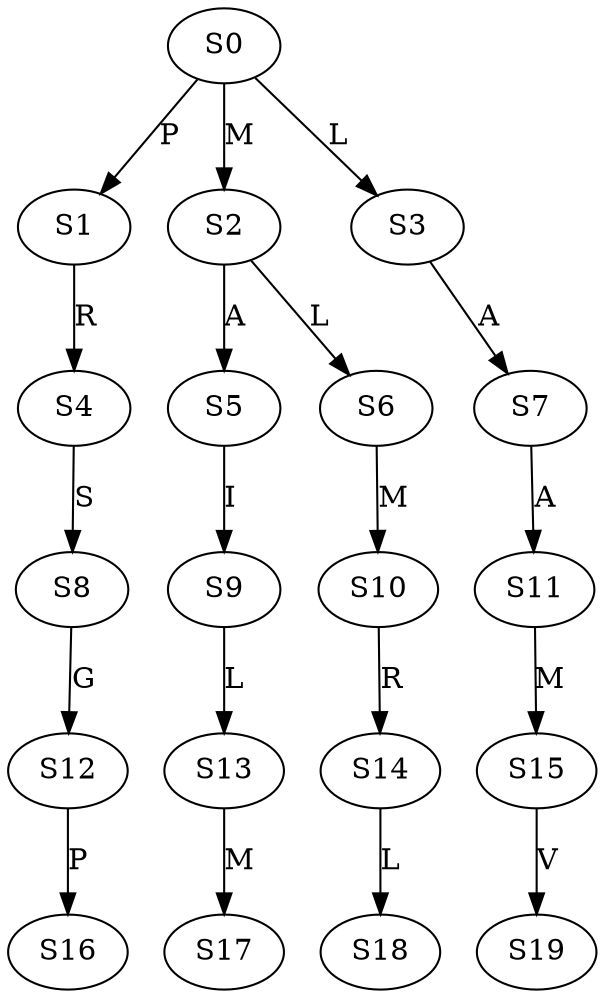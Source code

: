 strict digraph  {
	S0 -> S1 [ label = P ];
	S0 -> S2 [ label = M ];
	S0 -> S3 [ label = L ];
	S1 -> S4 [ label = R ];
	S2 -> S5 [ label = A ];
	S2 -> S6 [ label = L ];
	S3 -> S7 [ label = A ];
	S4 -> S8 [ label = S ];
	S5 -> S9 [ label = I ];
	S6 -> S10 [ label = M ];
	S7 -> S11 [ label = A ];
	S8 -> S12 [ label = G ];
	S9 -> S13 [ label = L ];
	S10 -> S14 [ label = R ];
	S11 -> S15 [ label = M ];
	S12 -> S16 [ label = P ];
	S13 -> S17 [ label = M ];
	S14 -> S18 [ label = L ];
	S15 -> S19 [ label = V ];
}
